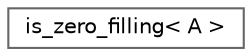 digraph "类继承关系图"
{
 // LATEX_PDF_SIZE
  bgcolor="transparent";
  edge [fontname=Helvetica,fontsize=10,labelfontname=Helvetica,labelfontsize=10];
  node [fontname=Helvetica,fontsize=10,shape=box,height=0.2,width=0.4];
  rankdir="LR";
  Node0 [id="Node000000",label="is_zero_filling\< A \>",height=0.2,width=0.4,color="grey40", fillcolor="white", style="filled",URL="$structis__zero__filling.html",tooltip=" "];
}
